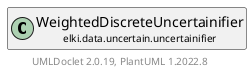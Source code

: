 @startuml
    remove .*\.(Instance|Par|Parameterizer|Factory)$
    set namespaceSeparator none
    hide empty fields
    hide empty methods

    class "<size:14>WeightedDiscreteUncertainifier.Par\n<size:10>elki.data.uncertain.uncertainifier" as elki.data.uncertain.uncertainifier.WeightedDiscreteUncertainifier.Par [[WeightedDiscreteUncertainifier.Par.html]] {
        +make(): WeightedDiscreteUncertainifier
    }

    abstract class "<size:14>AbstractDiscreteUncertainifier.Par\n<size:10>elki.data.uncertain.uncertainifier" as elki.data.uncertain.uncertainifier.AbstractDiscreteUncertainifier.Par [[AbstractDiscreteUncertainifier.Par.html]]
    class "<size:14>WeightedDiscreteUncertainifier\n<size:10>elki.data.uncertain.uncertainifier" as elki.data.uncertain.uncertainifier.WeightedDiscreteUncertainifier [[WeightedDiscreteUncertainifier.html]]

    elki.data.uncertain.uncertainifier.AbstractDiscreteUncertainifier.Par <|-- elki.data.uncertain.uncertainifier.WeightedDiscreteUncertainifier.Par
    elki.data.uncertain.uncertainifier.WeightedDiscreteUncertainifier +-- elki.data.uncertain.uncertainifier.WeightedDiscreteUncertainifier.Par

    center footer UMLDoclet 2.0.19, PlantUML 1.2022.8
@enduml
